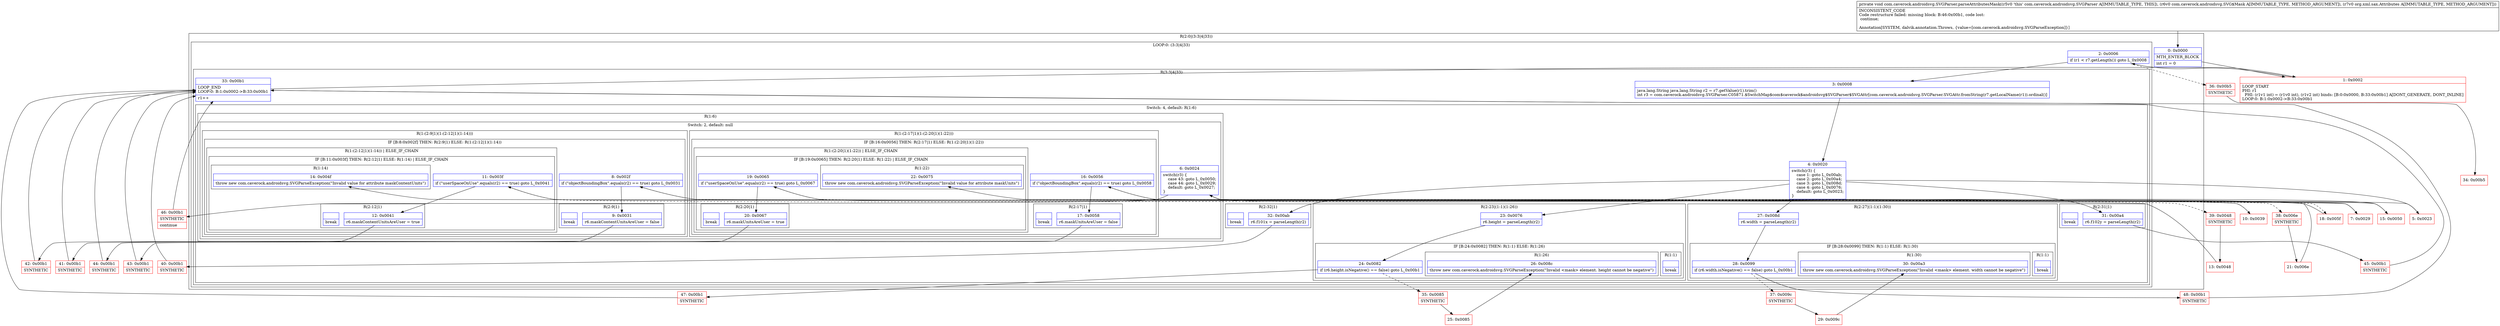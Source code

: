 digraph "CFG forcom.caverock.androidsvg.SVGParser.parseAttributesMask(Lcom\/caverock\/androidsvg\/SVG$Mask;Lorg\/xml\/sax\/Attributes;)V" {
subgraph cluster_Region_1887898899 {
label = "R(2:0|(3:3|4|33))";
node [shape=record,color=blue];
Node_0 [shape=record,label="{0\:\ 0x0000|MTH_ENTER_BLOCK\l|int r1 = 0\l}"];
subgraph cluster_LoopRegion_2035165584 {
label = "LOOP:0: (3:3|4|33)";
node [shape=record,color=blue];
Node_2 [shape=record,label="{2\:\ 0x0006|if (r1 \< r7.getLength()) goto L_0x0008\l}"];
subgraph cluster_Region_216114686 {
label = "R(3:3|4|33)";
node [shape=record,color=blue];
Node_3 [shape=record,label="{3\:\ 0x0008|java.lang.String java.lang.String r2 = r7.getValue(r1).trim()\lint r3 = com.caverock.androidsvg.SVGParser.C05871.$SwitchMap$com$caverock$androidsvg$SVGParser$SVGAttr[com.caverock.androidsvg.SVGParser.SVGAttr.fromString(r7.getLocalName(r1)).ordinal()]\l}"];
subgraph cluster_SwitchRegion_2084381865 {
label = "Switch: 4, default: R(1:6)";
node [shape=record,color=blue];
Node_4 [shape=record,label="{4\:\ 0x0020|switch(r3) \{\l    case 1: goto L_0x00ab;\l    case 2: goto L_0x00a4;\l    case 3: goto L_0x008d;\l    case 4: goto L_0x0076;\l    default: goto L_0x0023;\l\}\l}"];
subgraph cluster_Region_1439450020 {
label = "R(2:32|1)";
node [shape=record,color=blue];
Node_32 [shape=record,label="{32\:\ 0x00ab|r6.f101x = parseLength(r2)\l}"];
Node_InsnContainer_1224267300 [shape=record,label="{|break\l}"];
}
subgraph cluster_Region_501949339 {
label = "R(2:31|1)";
node [shape=record,color=blue];
Node_31 [shape=record,label="{31\:\ 0x00a4|r6.f102y = parseLength(r2)\l}"];
Node_InsnContainer_294163835 [shape=record,label="{|break\l}"];
}
subgraph cluster_Region_367102751 {
label = "R(2:27|(1:1)(1:30))";
node [shape=record,color=blue];
Node_27 [shape=record,label="{27\:\ 0x008d|r6.width = parseLength(r2)\l}"];
subgraph cluster_IfRegion_2108087977 {
label = "IF [B:28:0x0099] THEN: R(1:1) ELSE: R(1:30)";
node [shape=record,color=blue];
Node_28 [shape=record,label="{28\:\ 0x0099|if (r6.width.isNegative() == false) goto L_0x00b1\l}"];
subgraph cluster_Region_596170318 {
label = "R(1:1)";
node [shape=record,color=blue];
Node_InsnContainer_768568813 [shape=record,label="{|break\l}"];
}
subgraph cluster_Region_2017003106 {
label = "R(1:30)";
node [shape=record,color=blue];
Node_30 [shape=record,label="{30\:\ 0x00a3|throw new com.caverock.androidsvg.SVGParseException(\"Invalid \<mask\> element. width cannot be negative\")\l}"];
}
}
}
subgraph cluster_Region_338563592 {
label = "R(2:23|(1:1)(1:26))";
node [shape=record,color=blue];
Node_23 [shape=record,label="{23\:\ 0x0076|r6.height = parseLength(r2)\l}"];
subgraph cluster_IfRegion_866245722 {
label = "IF [B:24:0x0082] THEN: R(1:1) ELSE: R(1:26)";
node [shape=record,color=blue];
Node_24 [shape=record,label="{24\:\ 0x0082|if (r6.height.isNegative() == false) goto L_0x00b1\l}"];
subgraph cluster_Region_1459504838 {
label = "R(1:1)";
node [shape=record,color=blue];
Node_InsnContainer_584177 [shape=record,label="{|break\l}"];
}
subgraph cluster_Region_808646020 {
label = "R(1:26)";
node [shape=record,color=blue];
Node_26 [shape=record,label="{26\:\ 0x008c|throw new com.caverock.androidsvg.SVGParseException(\"Invalid \<mask\> element. height cannot be negative\")\l}"];
}
}
}
subgraph cluster_Region_223132884 {
label = "R(1:6)";
node [shape=record,color=blue];
subgraph cluster_SwitchRegion_1177460943 {
label = "Switch: 2, default: null";
node [shape=record,color=blue];
Node_6 [shape=record,label="{6\:\ 0x0024|switch(r3) \{\l    case 43: goto L_0x0050;\l    case 44: goto L_0x0029;\l    default: goto L_0x0027;\l\}\l}"];
subgraph cluster_Region_689963981 {
label = "R(1:(2:17|1)(1:(2:20|1)(1:22)))";
node [shape=record,color=blue];
subgraph cluster_IfRegion_591962698 {
label = "IF [B:16:0x0056] THEN: R(2:17|1) ELSE: R(1:(2:20|1)(1:22))";
node [shape=record,color=blue];
Node_16 [shape=record,label="{16\:\ 0x0056|if (\"objectBoundingBox\".equals(r2) == true) goto L_0x0058\l}"];
subgraph cluster_Region_1847603321 {
label = "R(2:17|1)";
node [shape=record,color=blue];
Node_17 [shape=record,label="{17\:\ 0x0058|r6.maskUnitsAreUser = false\l}"];
Node_InsnContainer_1815801005 [shape=record,label="{|break\l}"];
}
subgraph cluster_Region_1226401516 {
label = "R(1:(2:20|1)(1:22)) | ELSE_IF_CHAIN\l";
node [shape=record,color=blue];
subgraph cluster_IfRegion_1744550467 {
label = "IF [B:19:0x0065] THEN: R(2:20|1) ELSE: R(1:22) | ELSE_IF_CHAIN\l";
node [shape=record,color=blue];
Node_19 [shape=record,label="{19\:\ 0x0065|if (\"userSpaceOnUse\".equals(r2) == true) goto L_0x0067\l}"];
subgraph cluster_Region_568056071 {
label = "R(2:20|1)";
node [shape=record,color=blue];
Node_20 [shape=record,label="{20\:\ 0x0067|r6.maskUnitsAreUser = true\l}"];
Node_InsnContainer_1293756992 [shape=record,label="{|break\l}"];
}
subgraph cluster_Region_139233434 {
label = "R(1:22)";
node [shape=record,color=blue];
Node_22 [shape=record,label="{22\:\ 0x0075|throw new com.caverock.androidsvg.SVGParseException(\"Invalid value for attribute maskUnits\")\l}"];
}
}
}
}
}
subgraph cluster_Region_1728102930 {
label = "R(1:(2:9|1)(1:(2:12|1)(1:14)))";
node [shape=record,color=blue];
subgraph cluster_IfRegion_2119920848 {
label = "IF [B:8:0x002f] THEN: R(2:9|1) ELSE: R(1:(2:12|1)(1:14))";
node [shape=record,color=blue];
Node_8 [shape=record,label="{8\:\ 0x002f|if (\"objectBoundingBox\".equals(r2) == true) goto L_0x0031\l}"];
subgraph cluster_Region_1705829912 {
label = "R(2:9|1)";
node [shape=record,color=blue];
Node_9 [shape=record,label="{9\:\ 0x0031|r6.maskContentUnitsAreUser = false\l}"];
Node_InsnContainer_1941833110 [shape=record,label="{|break\l}"];
}
subgraph cluster_Region_440404043 {
label = "R(1:(2:12|1)(1:14)) | ELSE_IF_CHAIN\l";
node [shape=record,color=blue];
subgraph cluster_IfRegion_444702529 {
label = "IF [B:11:0x003f] THEN: R(2:12|1) ELSE: R(1:14) | ELSE_IF_CHAIN\l";
node [shape=record,color=blue];
Node_11 [shape=record,label="{11\:\ 0x003f|if (\"userSpaceOnUse\".equals(r2) == true) goto L_0x0041\l}"];
subgraph cluster_Region_1990482881 {
label = "R(2:12|1)";
node [shape=record,color=blue];
Node_12 [shape=record,label="{12\:\ 0x0041|r6.maskContentUnitsAreUser = true\l}"];
Node_InsnContainer_175755972 [shape=record,label="{|break\l}"];
}
subgraph cluster_Region_399837013 {
label = "R(1:14)";
node [shape=record,color=blue];
Node_14 [shape=record,label="{14\:\ 0x004f|throw new com.caverock.androidsvg.SVGParseException(\"Invalid value for attribute maskContentUnits\")\l}"];
}
}
}
}
}
}
}
}
Node_33 [shape=record,label="{33\:\ 0x00b1|LOOP_END\lLOOP:0: B:1:0x0002\-\>B:33:0x00b1\l|r1++\l}"];
}
}
}
Node_1 [shape=record,color=red,label="{1\:\ 0x0002|LOOP_START\lPHI: r1 \l  PHI: (r1v1 int) = (r1v0 int), (r1v2 int) binds: [B:0:0x0000, B:33:0x00b1] A[DONT_GENERATE, DONT_INLINE]\lLOOP:0: B:1:0x0002\-\>B:33:0x00b1\l}"];
Node_5 [shape=record,color=red,label="{5\:\ 0x0023}"];
Node_7 [shape=record,color=red,label="{7\:\ 0x0029}"];
Node_10 [shape=record,color=red,label="{10\:\ 0x0039}"];
Node_13 [shape=record,color=red,label="{13\:\ 0x0048}"];
Node_15 [shape=record,color=red,label="{15\:\ 0x0050}"];
Node_18 [shape=record,color=red,label="{18\:\ 0x005f}"];
Node_21 [shape=record,color=red,label="{21\:\ 0x006e}"];
Node_25 [shape=record,color=red,label="{25\:\ 0x0085}"];
Node_29 [shape=record,color=red,label="{29\:\ 0x009c}"];
Node_34 [shape=record,color=red,label="{34\:\ 0x00b5}"];
Node_35 [shape=record,color=red,label="{35\:\ 0x0085|SYNTHETIC\l}"];
Node_36 [shape=record,color=red,label="{36\:\ 0x00b5|SYNTHETIC\l}"];
Node_37 [shape=record,color=red,label="{37\:\ 0x009c|SYNTHETIC\l}"];
Node_38 [shape=record,color=red,label="{38\:\ 0x006e|SYNTHETIC\l}"];
Node_39 [shape=record,color=red,label="{39\:\ 0x0048|SYNTHETIC\l}"];
Node_40 [shape=record,color=red,label="{40\:\ 0x00b1|SYNTHETIC\l}"];
Node_41 [shape=record,color=red,label="{41\:\ 0x00b1|SYNTHETIC\l}"];
Node_42 [shape=record,color=red,label="{42\:\ 0x00b1|SYNTHETIC\l}"];
Node_43 [shape=record,color=red,label="{43\:\ 0x00b1|SYNTHETIC\l}"];
Node_44 [shape=record,color=red,label="{44\:\ 0x00b1|SYNTHETIC\l}"];
Node_45 [shape=record,color=red,label="{45\:\ 0x00b1|SYNTHETIC\l}"];
Node_46 [shape=record,color=red,label="{46\:\ 0x00b1|SYNTHETIC\l|continue\l}"];
Node_47 [shape=record,color=red,label="{47\:\ 0x00b1|SYNTHETIC\l}"];
Node_48 [shape=record,color=red,label="{48\:\ 0x00b1|SYNTHETIC\l}"];
MethodNode[shape=record,label="{private void com.caverock.androidsvg.SVGParser.parseAttributesMask((r5v0 'this' com.caverock.androidsvg.SVGParser A[IMMUTABLE_TYPE, THIS]), (r6v0 com.caverock.androidsvg.SVG$Mask A[IMMUTABLE_TYPE, METHOD_ARGUMENT]), (r7v0 org.xml.sax.Attributes A[IMMUTABLE_TYPE, METHOD_ARGUMENT]))  | INCONSISTENT_CODE\lCode restructure failed: missing block: B:46:0x00b1, code lost:\l    continue;\l\lAnnotation[SYSTEM, dalvik.annotation.Throws, \{value=[com.caverock.androidsvg.SVGParseException]\}]\l}"];
MethodNode -> Node_0;
Node_0 -> Node_1;
Node_2 -> Node_3;
Node_2 -> Node_36[style=dashed];
Node_3 -> Node_4;
Node_4 -> Node_5;
Node_4 -> Node_23;
Node_4 -> Node_27;
Node_4 -> Node_31;
Node_4 -> Node_32;
Node_32 -> Node_40;
Node_31 -> Node_45;
Node_27 -> Node_28;
Node_28 -> Node_37[style=dashed];
Node_28 -> Node_48;
Node_23 -> Node_24;
Node_24 -> Node_35[style=dashed];
Node_24 -> Node_47;
Node_6 -> Node_7;
Node_6 -> Node_15;
Node_6 -> Node_46;
Node_16 -> Node_17;
Node_16 -> Node_18[style=dashed];
Node_17 -> Node_43;
Node_19 -> Node_20;
Node_19 -> Node_38[style=dashed];
Node_20 -> Node_44;
Node_8 -> Node_9;
Node_8 -> Node_10[style=dashed];
Node_9 -> Node_41;
Node_11 -> Node_12;
Node_11 -> Node_39[style=dashed];
Node_12 -> Node_42;
Node_33 -> Node_1;
Node_1 -> Node_2;
Node_5 -> Node_6;
Node_7 -> Node_8;
Node_10 -> Node_11;
Node_13 -> Node_14;
Node_15 -> Node_16;
Node_18 -> Node_19;
Node_21 -> Node_22;
Node_25 -> Node_26;
Node_29 -> Node_30;
Node_35 -> Node_25;
Node_36 -> Node_34;
Node_37 -> Node_29;
Node_38 -> Node_21;
Node_39 -> Node_13;
Node_40 -> Node_33;
Node_41 -> Node_33;
Node_42 -> Node_33;
Node_43 -> Node_33;
Node_44 -> Node_33;
Node_45 -> Node_33;
Node_46 -> Node_33;
Node_47 -> Node_33;
Node_48 -> Node_33;
}

